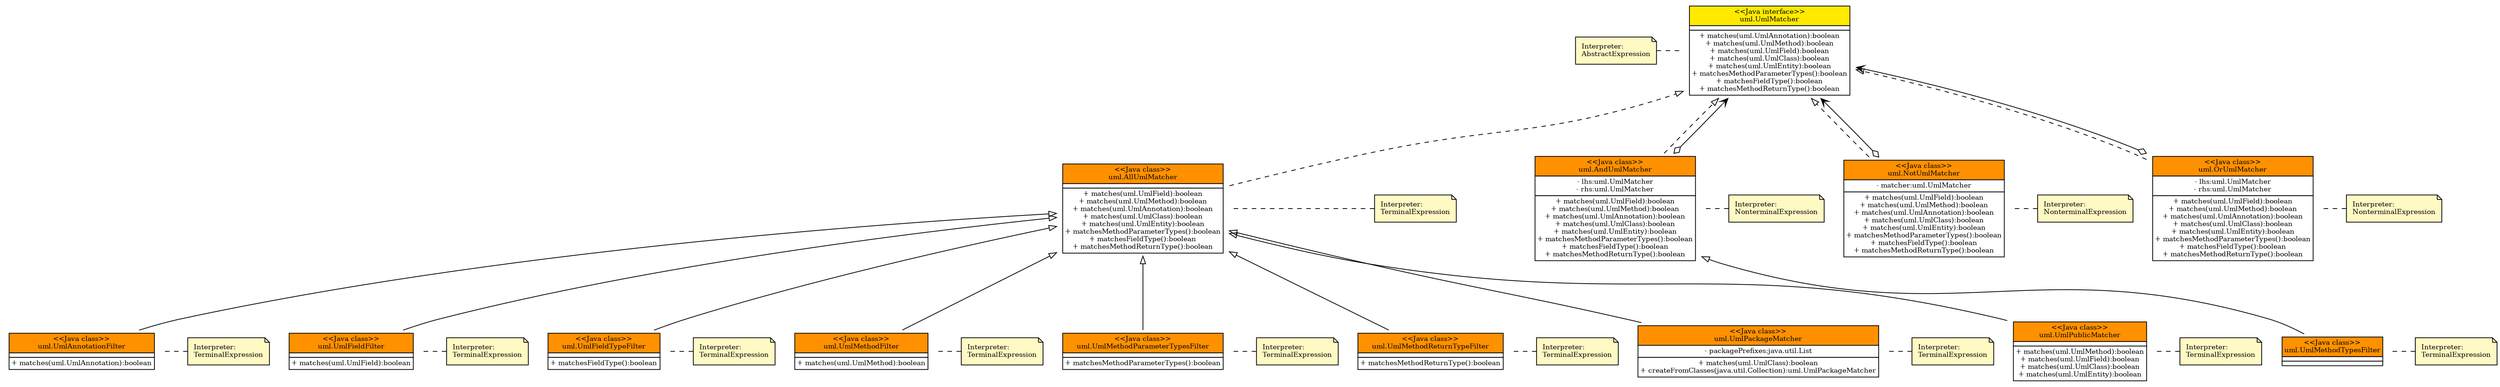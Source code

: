 digraph unnamed {

  graph [
    rankdir = "BT";

  ];

  "COMMENT.uml.UmlMatcher" [
    fillcolor = "#FFF9C4";
    fontsize = "9";
    label = "Interpreter:\lAbstractExpression\l";
    shape = "note";
    style = "filled";

  ];

  "uml.UmlMatcher" [
    fontsize = "9";
    label = <<table  border='0'  cellborder='1'  cellspacing='0'>
<tr><td  bgcolor='#FFEA00'>
&lt;&lt;Java interface&gt;&gt;<br/>
uml.UmlMatcher<br/>

</td>
</tr>
<tr><td  bgcolor='#FFFFFF'>

</td>
</tr>
<tr><td  bgcolor='#FFFFFF'>
+ matches(uml.UmlAnnotation):boolean<br/>+ matches(uml.UmlMethod):boolean<br/>+ matches(uml.UmlField):boolean<br/>+ matches(uml.UmlClass):boolean<br/>+ matches(uml.UmlEntity):boolean<br/>+ matchesMethodParameterTypes():boolean<br/>+ matchesFieldType():boolean<br/>+ matchesMethodReturnType():boolean<br/>
</td>
</tr>
</table>
>;
    shape = "plaintext";

  ];

  "COMMENT.uml.AllUmlMatcher" [
    fillcolor = "#FFF9C4";
    fontsize = "9";
    label = "Interpreter:\lTerminalExpression\l";
    shape = "note";
    style = "filled";

  ];

  "uml.AllUmlMatcher" [
    fontsize = "9";
    label = <<table  border='0'  cellborder='1'  cellspacing='0'>
<tr><td  bgcolor='#FF9100'>
&lt;&lt;Java class&gt;&gt;<br/>
uml.AllUmlMatcher<br/>

</td>
</tr>
<tr><td  bgcolor='#FFFFFF'>

</td>
</tr>
<tr><td  bgcolor='#FFFFFF'>
+ matches(uml.UmlField):boolean<br/>+ matches(uml.UmlMethod):boolean<br/>+ matches(uml.UmlAnnotation):boolean<br/>+ matches(uml.UmlClass):boolean<br/>+ matches(uml.UmlEntity):boolean<br/>+ matchesMethodParameterTypes():boolean<br/>+ matchesFieldType():boolean<br/>+ matchesMethodReturnType():boolean<br/>
</td>
</tr>
</table>
>;
    shape = "plaintext";

  ];

  "COMMENT.uml.UmlAnnotationFilter" [
    fillcolor = "#FFF9C4";
    fontsize = "9";
    label = "Interpreter:\lTerminalExpression\l";
    shape = "note";
    style = "filled";

  ];

  "uml.UmlAnnotationFilter" [
    fontsize = "9";
    label = <<table  border='0'  cellborder='1'  cellspacing='0'>
<tr><td  bgcolor='#FF9100'>
&lt;&lt;Java class&gt;&gt;<br/>
uml.UmlAnnotationFilter<br/>

</td>
</tr>
<tr><td  bgcolor='#FFFFFF'>

</td>
</tr>
<tr><td  bgcolor='#FFFFFF'>
+ matches(uml.UmlAnnotation):boolean<br/>
</td>
</tr>
</table>
>;
    shape = "plaintext";

  ];

  "COMMENT.uml.UmlFieldFilter" [
    fillcolor = "#FFF9C4";
    fontsize = "9";
    label = "Interpreter:\lTerminalExpression\l";
    shape = "note";
    style = "filled";

  ];

  "uml.UmlFieldFilter" [
    fontsize = "9";
    label = <<table  border='0'  cellborder='1'  cellspacing='0'>
<tr><td  bgcolor='#FF9100'>
&lt;&lt;Java class&gt;&gt;<br/>
uml.UmlFieldFilter<br/>

</td>
</tr>
<tr><td  bgcolor='#FFFFFF'>

</td>
</tr>
<tr><td  bgcolor='#FFFFFF'>
+ matches(uml.UmlField):boolean<br/>
</td>
</tr>
</table>
>;
    shape = "plaintext";

  ];

  "COMMENT.uml.UmlFieldTypeFilter" [
    fillcolor = "#FFF9C4";
    fontsize = "9";
    label = "Interpreter:\lTerminalExpression\l";
    shape = "note";
    style = "filled";

  ];

  "uml.UmlFieldTypeFilter" [
    fontsize = "9";
    label = <<table  border='0'  cellborder='1'  cellspacing='0'>
<tr><td  bgcolor='#FF9100'>
&lt;&lt;Java class&gt;&gt;<br/>
uml.UmlFieldTypeFilter<br/>

</td>
</tr>
<tr><td  bgcolor='#FFFFFF'>

</td>
</tr>
<tr><td  bgcolor='#FFFFFF'>
+ matchesFieldType():boolean<br/>
</td>
</tr>
</table>
>;
    shape = "plaintext";

  ];

  "COMMENT.uml.UmlMethodFilter" [
    fillcolor = "#FFF9C4";
    fontsize = "9";
    label = "Interpreter:\lTerminalExpression\l";
    shape = "note";
    style = "filled";

  ];

  "uml.UmlMethodFilter" [
    fontsize = "9";
    label = <<table  border='0'  cellborder='1'  cellspacing='0'>
<tr><td  bgcolor='#FF9100'>
&lt;&lt;Java class&gt;&gt;<br/>
uml.UmlMethodFilter<br/>

</td>
</tr>
<tr><td  bgcolor='#FFFFFF'>

</td>
</tr>
<tr><td  bgcolor='#FFFFFF'>
+ matches(uml.UmlMethod):boolean<br/>
</td>
</tr>
</table>
>;
    shape = "plaintext";

  ];

  "COMMENT.uml.UmlMethodParameterTypesFilter" [
    fillcolor = "#FFF9C4";
    fontsize = "9";
    label = "Interpreter:\lTerminalExpression\l";
    shape = "note";
    style = "filled";

  ];

  "uml.UmlMethodParameterTypesFilter" [
    fontsize = "9";
    label = <<table  border='0'  cellborder='1'  cellspacing='0'>
<tr><td  bgcolor='#FF9100'>
&lt;&lt;Java class&gt;&gt;<br/>
uml.UmlMethodParameterTypesFilter<br/>

</td>
</tr>
<tr><td  bgcolor='#FFFFFF'>

</td>
</tr>
<tr><td  bgcolor='#FFFFFF'>
+ matchesMethodParameterTypes():boolean<br/>
</td>
</tr>
</table>
>;
    shape = "plaintext";

  ];

  "COMMENT.uml.UmlMethodReturnTypeFilter" [
    fillcolor = "#FFF9C4";
    fontsize = "9";
    label = "Interpreter:\lTerminalExpression\l";
    shape = "note";
    style = "filled";

  ];

  "uml.UmlMethodReturnTypeFilter" [
    fontsize = "9";
    label = <<table  border='0'  cellborder='1'  cellspacing='0'>
<tr><td  bgcolor='#FF9100'>
&lt;&lt;Java class&gt;&gt;<br/>
uml.UmlMethodReturnTypeFilter<br/>

</td>
</tr>
<tr><td  bgcolor='#FFFFFF'>

</td>
</tr>
<tr><td  bgcolor='#FFFFFF'>
+ matchesMethodReturnType():boolean<br/>
</td>
</tr>
</table>
>;
    shape = "plaintext";

  ];

  "COMMENT.uml.UmlPackageMatcher" [
    fillcolor = "#FFF9C4";
    fontsize = "9";
    label = "Interpreter:\lTerminalExpression\l";
    shape = "note";
    style = "filled";

  ];

  "uml.UmlPackageMatcher" [
    fontsize = "9";
    label = <<table  border='0'  cellborder='1'  cellspacing='0'>
<tr><td  bgcolor='#FF9100'>
&lt;&lt;Java class&gt;&gt;<br/>
uml.UmlPackageMatcher<br/>

</td>
</tr>
<tr><td  bgcolor='#FFFFFF'>
- packagePrefixes:java.util.List<br/>
</td>
</tr>
<tr><td  bgcolor='#FFFFFF'>
+ matches(uml.UmlClass):boolean<br/>+ createFromClasses(java.util.Collection):uml.UmlPackageMatcher<br/>
</td>
</tr>
</table>
>;
    shape = "plaintext";

  ];

  "COMMENT.uml.UmlPublicMatcher" [
    fillcolor = "#FFF9C4";
    fontsize = "9";
    label = "Interpreter:\lTerminalExpression\l";
    shape = "note";
    style = "filled";

  ];

  "uml.UmlPublicMatcher" [
    fontsize = "9";
    label = <<table  border='0'  cellborder='1'  cellspacing='0'>
<tr><td  bgcolor='#FF9100'>
&lt;&lt;Java class&gt;&gt;<br/>
uml.UmlPublicMatcher<br/>

</td>
</tr>
<tr><td  bgcolor='#FFFFFF'>

</td>
</tr>
<tr><td  bgcolor='#FFFFFF'>
+ matches(uml.UmlMethod):boolean<br/>+ matches(uml.UmlField):boolean<br/>+ matches(uml.UmlClass):boolean<br/>+ matches(uml.UmlEntity):boolean<br/>
</td>
</tr>
</table>
>;
    shape = "plaintext";

  ];

  "COMMENT.uml.AndUmlMatcher" [
    fillcolor = "#FFF9C4";
    fontsize = "9";
    label = "Interpreter:\lNonterminalExpression\l";
    shape = "note";
    style = "filled";

  ];

  "uml.AndUmlMatcher" [
    fontsize = "9";
    label = <<table  border='0'  cellborder='1'  cellspacing='0'>
<tr><td  bgcolor='#FF9100'>
&lt;&lt;Java class&gt;&gt;<br/>
uml.AndUmlMatcher<br/>

</td>
</tr>
<tr><td  bgcolor='#FFFFFF'>
- lhs:uml.UmlMatcher<br/>- rhs:uml.UmlMatcher<br/>
</td>
</tr>
<tr><td  bgcolor='#FFFFFF'>
+ matches(uml.UmlField):boolean<br/>+ matches(uml.UmlMethod):boolean<br/>+ matches(uml.UmlAnnotation):boolean<br/>+ matches(uml.UmlClass):boolean<br/>+ matches(uml.UmlEntity):boolean<br/>+ matchesMethodParameterTypes():boolean<br/>+ matchesFieldType():boolean<br/>+ matchesMethodReturnType():boolean<br/>
</td>
</tr>
</table>
>;
    shape = "plaintext";

  ];

  "COMMENT.uml.UmlMethodTypesFilter" [
    fillcolor = "#FFF9C4";
    fontsize = "9";
    label = "Interpreter:\lTerminalExpression\l";
    shape = "note";
    style = "filled";

  ];

  "uml.UmlMethodTypesFilter" [
    fontsize = "9";
    label = <<table  border='0'  cellborder='1'  cellspacing='0'>
<tr><td  bgcolor='#FF9100'>
&lt;&lt;Java class&gt;&gt;<br/>
uml.UmlMethodTypesFilter<br/>

</td>
</tr>
<tr><td  bgcolor='#FFFFFF'>

</td>
</tr>
<tr><td  bgcolor='#FFFFFF'>

</td>
</tr>
</table>
>;
    shape = "plaintext";

  ];

  "COMMENT.uml.NotUmlMatcher" [
    fillcolor = "#FFF9C4";
    fontsize = "9";
    label = "Interpreter:\lNonterminalExpression\l";
    shape = "note";
    style = "filled";

  ];

  "uml.NotUmlMatcher" [
    fontsize = "9";
    label = <<table  border='0'  cellborder='1'  cellspacing='0'>
<tr><td  bgcolor='#FF9100'>
&lt;&lt;Java class&gt;&gt;<br/>
uml.NotUmlMatcher<br/>

</td>
</tr>
<tr><td  bgcolor='#FFFFFF'>
- matcher:uml.UmlMatcher<br/>
</td>
</tr>
<tr><td  bgcolor='#FFFFFF'>
+ matches(uml.UmlField):boolean<br/>+ matches(uml.UmlMethod):boolean<br/>+ matches(uml.UmlAnnotation):boolean<br/>+ matches(uml.UmlClass):boolean<br/>+ matches(uml.UmlEntity):boolean<br/>+ matchesMethodParameterTypes():boolean<br/>+ matchesFieldType():boolean<br/>+ matchesMethodReturnType():boolean<br/>
</td>
</tr>
</table>
>;
    shape = "plaintext";

  ];

  "COMMENT.uml.OrUmlMatcher" [
    fillcolor = "#FFF9C4";
    fontsize = "9";
    label = "Interpreter:\lNonterminalExpression\l";
    shape = "note";
    style = "filled";

  ];

  "uml.OrUmlMatcher" [
    fontsize = "9";
    label = <<table  border='0'  cellborder='1'  cellspacing='0'>
<tr><td  bgcolor='#FF9100'>
&lt;&lt;Java class&gt;&gt;<br/>
uml.OrUmlMatcher<br/>

</td>
</tr>
<tr><td  bgcolor='#FFFFFF'>
- lhs:uml.UmlMatcher<br/>- rhs:uml.UmlMatcher<br/>
</td>
</tr>
<tr><td  bgcolor='#FFFFFF'>
+ matches(uml.UmlField):boolean<br/>+ matches(uml.UmlMethod):boolean<br/>+ matches(uml.UmlAnnotation):boolean<br/>+ matches(uml.UmlClass):boolean<br/>+ matches(uml.UmlEntity):boolean<br/>+ matchesMethodParameterTypes():boolean<br/>+ matchesFieldType():boolean<br/>+ matchesMethodReturnType():boolean<br/>
</td>
</tr>
</table>
>;
    shape = "plaintext";

  ];

  "COMMENT.uml.UmlMatcher" -> "uml.UmlMatcher" [
    arrowhead = "none";
    constraint = "false";
    fontsize = "9";
    minlen = "2";
    style = "dashed";

  ];

  "COMMENT.uml.AllUmlMatcher" -> "uml.AllUmlMatcher" [
    arrowhead = "none";
    constraint = "false";
    fontsize = "9";
    minlen = "2";
    style = "dashed";

  ];

  "uml.AllUmlMatcher" -> "uml.UmlMatcher" [
    arrowhead = "empty";
    fontsize = "9";
    minlen = "2";
    style = "dashed";

  ];

  "COMMENT.uml.UmlAnnotationFilter" -> "uml.UmlAnnotationFilter" [
    arrowhead = "none";
    constraint = "false";
    fontsize = "9";
    minlen = "2";
    style = "dashed";

  ];

  "uml.UmlAnnotationFilter" -> "uml.AllUmlMatcher" [
    arrowhead = "empty";
    fontsize = "9";
    minlen = "2";

  ];

  "COMMENT.uml.UmlFieldFilter" -> "uml.UmlFieldFilter" [
    arrowhead = "none";
    constraint = "false";
    fontsize = "9";
    minlen = "2";
    style = "dashed";

  ];

  "uml.UmlFieldFilter" -> "uml.AllUmlMatcher" [
    arrowhead = "empty";
    fontsize = "9";
    minlen = "2";

  ];

  "COMMENT.uml.UmlFieldTypeFilter" -> "uml.UmlFieldTypeFilter" [
    arrowhead = "none";
    constraint = "false";
    fontsize = "9";
    minlen = "2";
    style = "dashed";

  ];

  "uml.UmlFieldTypeFilter" -> "uml.AllUmlMatcher" [
    arrowhead = "empty";
    fontsize = "9";
    minlen = "2";

  ];

  "COMMENT.uml.UmlMethodFilter" -> "uml.UmlMethodFilter" [
    arrowhead = "none";
    constraint = "false";
    fontsize = "9";
    minlen = "2";
    style = "dashed";

  ];

  "uml.UmlMethodFilter" -> "uml.AllUmlMatcher" [
    arrowhead = "empty";
    fontsize = "9";
    minlen = "2";

  ];

  "COMMENT.uml.UmlMethodParameterTypesFilter" -> "uml.UmlMethodParameterTypesFilter" [
    arrowhead = "none";
    constraint = "false";
    fontsize = "9";
    minlen = "2";
    style = "dashed";

  ];

  "uml.UmlMethodParameterTypesFilter" -> "uml.AllUmlMatcher" [
    arrowhead = "empty";
    fontsize = "9";
    minlen = "2";

  ];

  "COMMENT.uml.UmlMethodReturnTypeFilter" -> "uml.UmlMethodReturnTypeFilter" [
    arrowhead = "none";
    constraint = "false";
    fontsize = "9";
    minlen = "2";
    style = "dashed";

  ];

  "uml.UmlMethodReturnTypeFilter" -> "uml.AllUmlMatcher" [
    arrowhead = "empty";
    fontsize = "9";
    minlen = "2";

  ];

  "COMMENT.uml.UmlPackageMatcher" -> "uml.UmlPackageMatcher" [
    arrowhead = "none";
    constraint = "false";
    fontsize = "9";
    minlen = "2";
    style = "dashed";

  ];

  "uml.UmlPackageMatcher" -> "uml.AllUmlMatcher" [
    arrowhead = "empty";
    fontsize = "9";
    minlen = "2";

  ];

  "COMMENT.uml.UmlPublicMatcher" -> "uml.UmlPublicMatcher" [
    arrowhead = "none";
    constraint = "false";
    fontsize = "9";
    minlen = "2";
    style = "dashed";

  ];

  "uml.UmlPublicMatcher" -> "uml.AllUmlMatcher" [
    arrowhead = "empty";
    fontsize = "9";
    minlen = "2";

  ];

  "COMMENT.uml.AndUmlMatcher" -> "uml.AndUmlMatcher" [
    arrowhead = "none";
    constraint = "false";
    fontsize = "9";
    minlen = "2";
    style = "dashed";

  ];

  "uml.AndUmlMatcher" -> "uml.UmlMatcher" [
    arrowhead = "empty";
    fontsize = "9";
    minlen = "2";
    style = "dashed";

  ];

  "uml.AndUmlMatcher" -> "uml.UmlMatcher" [
    arrowhead = "vee";
    arrowtail = "odiamond";
    constraint = "false";
    dir = "both";
    fontsize = "9";
    minlen = "2";

  ];

  "COMMENT.uml.UmlMethodTypesFilter" -> "uml.UmlMethodTypesFilter" [
    arrowhead = "none";
    constraint = "false";
    fontsize = "9";
    minlen = "2";
    style = "dashed";

  ];

  "uml.UmlMethodTypesFilter" -> "uml.AndUmlMatcher" [
    arrowhead = "empty";
    fontsize = "9";
    minlen = "2";

  ];

  "COMMENT.uml.NotUmlMatcher" -> "uml.NotUmlMatcher" [
    arrowhead = "none";
    constraint = "false";
    fontsize = "9";
    minlen = "2";
    style = "dashed";

  ];

  "uml.NotUmlMatcher" -> "uml.UmlMatcher" [
    arrowhead = "empty";
    fontsize = "9";
    minlen = "2";
    style = "dashed";

  ];

  "uml.NotUmlMatcher" -> "uml.UmlMatcher" [
    arrowhead = "vee";
    arrowtail = "odiamond";
    constraint = "false";
    dir = "both";
    fontsize = "9";
    minlen = "2";

  ];

  "COMMENT.uml.OrUmlMatcher" -> "uml.OrUmlMatcher" [
    arrowhead = "none";
    constraint = "false";
    fontsize = "9";
    minlen = "2";
    style = "dashed";

  ];

  "uml.OrUmlMatcher" -> "uml.UmlMatcher" [
    arrowhead = "empty";
    fontsize = "9";
    minlen = "2";
    style = "dashed";

  ];

  "uml.OrUmlMatcher" -> "uml.UmlMatcher" [
    arrowhead = "vee";
    arrowtail = "odiamond";
    constraint = "false";
    dir = "both";
    fontsize = "9";
    minlen = "2";

  ];

  {
    rank = "same";

    "COMMENT.uml.UmlMatcher";
    "uml.UmlMatcher";
  };
  {
    rank = "same";

    "COMMENT.uml.AllUmlMatcher";
    "uml.AllUmlMatcher";
  };
  {
    rank = "same";

    "COMMENT.uml.UmlAnnotationFilter";
    "uml.UmlAnnotationFilter";
  };
  {
    rank = "same";

    "COMMENT.uml.UmlFieldFilter";
    "uml.UmlFieldFilter";
  };
  {
    rank = "same";

    "COMMENT.uml.UmlFieldTypeFilter";
    "uml.UmlFieldTypeFilter";
  };
  {
    rank = "same";

    "COMMENT.uml.UmlMethodFilter";
    "uml.UmlMethodFilter";
  };
  {
    rank = "same";

    "COMMENT.uml.UmlMethodParameterTypesFilter";
    "uml.UmlMethodParameterTypesFilter";
  };
  {
    rank = "same";

    "COMMENT.uml.UmlMethodReturnTypeFilter";
    "uml.UmlMethodReturnTypeFilter";
  };
  {
    rank = "same";

    "COMMENT.uml.UmlPackageMatcher";
    "uml.UmlPackageMatcher";
  };
  {
    rank = "same";

    "COMMENT.uml.UmlPublicMatcher";
    "uml.UmlPublicMatcher";
  };
  {
    rank = "same";

    "COMMENT.uml.AndUmlMatcher";
    "uml.AndUmlMatcher";
  };
  {
    rank = "same";

    "COMMENT.uml.UmlMethodTypesFilter";
    "uml.UmlMethodTypesFilter";
  };
  {
    rank = "same";

    "COMMENT.uml.NotUmlMatcher";
    "uml.NotUmlMatcher";
  };
  {
    rank = "same";

    "COMMENT.uml.OrUmlMatcher";
    "uml.OrUmlMatcher";
  };
}
